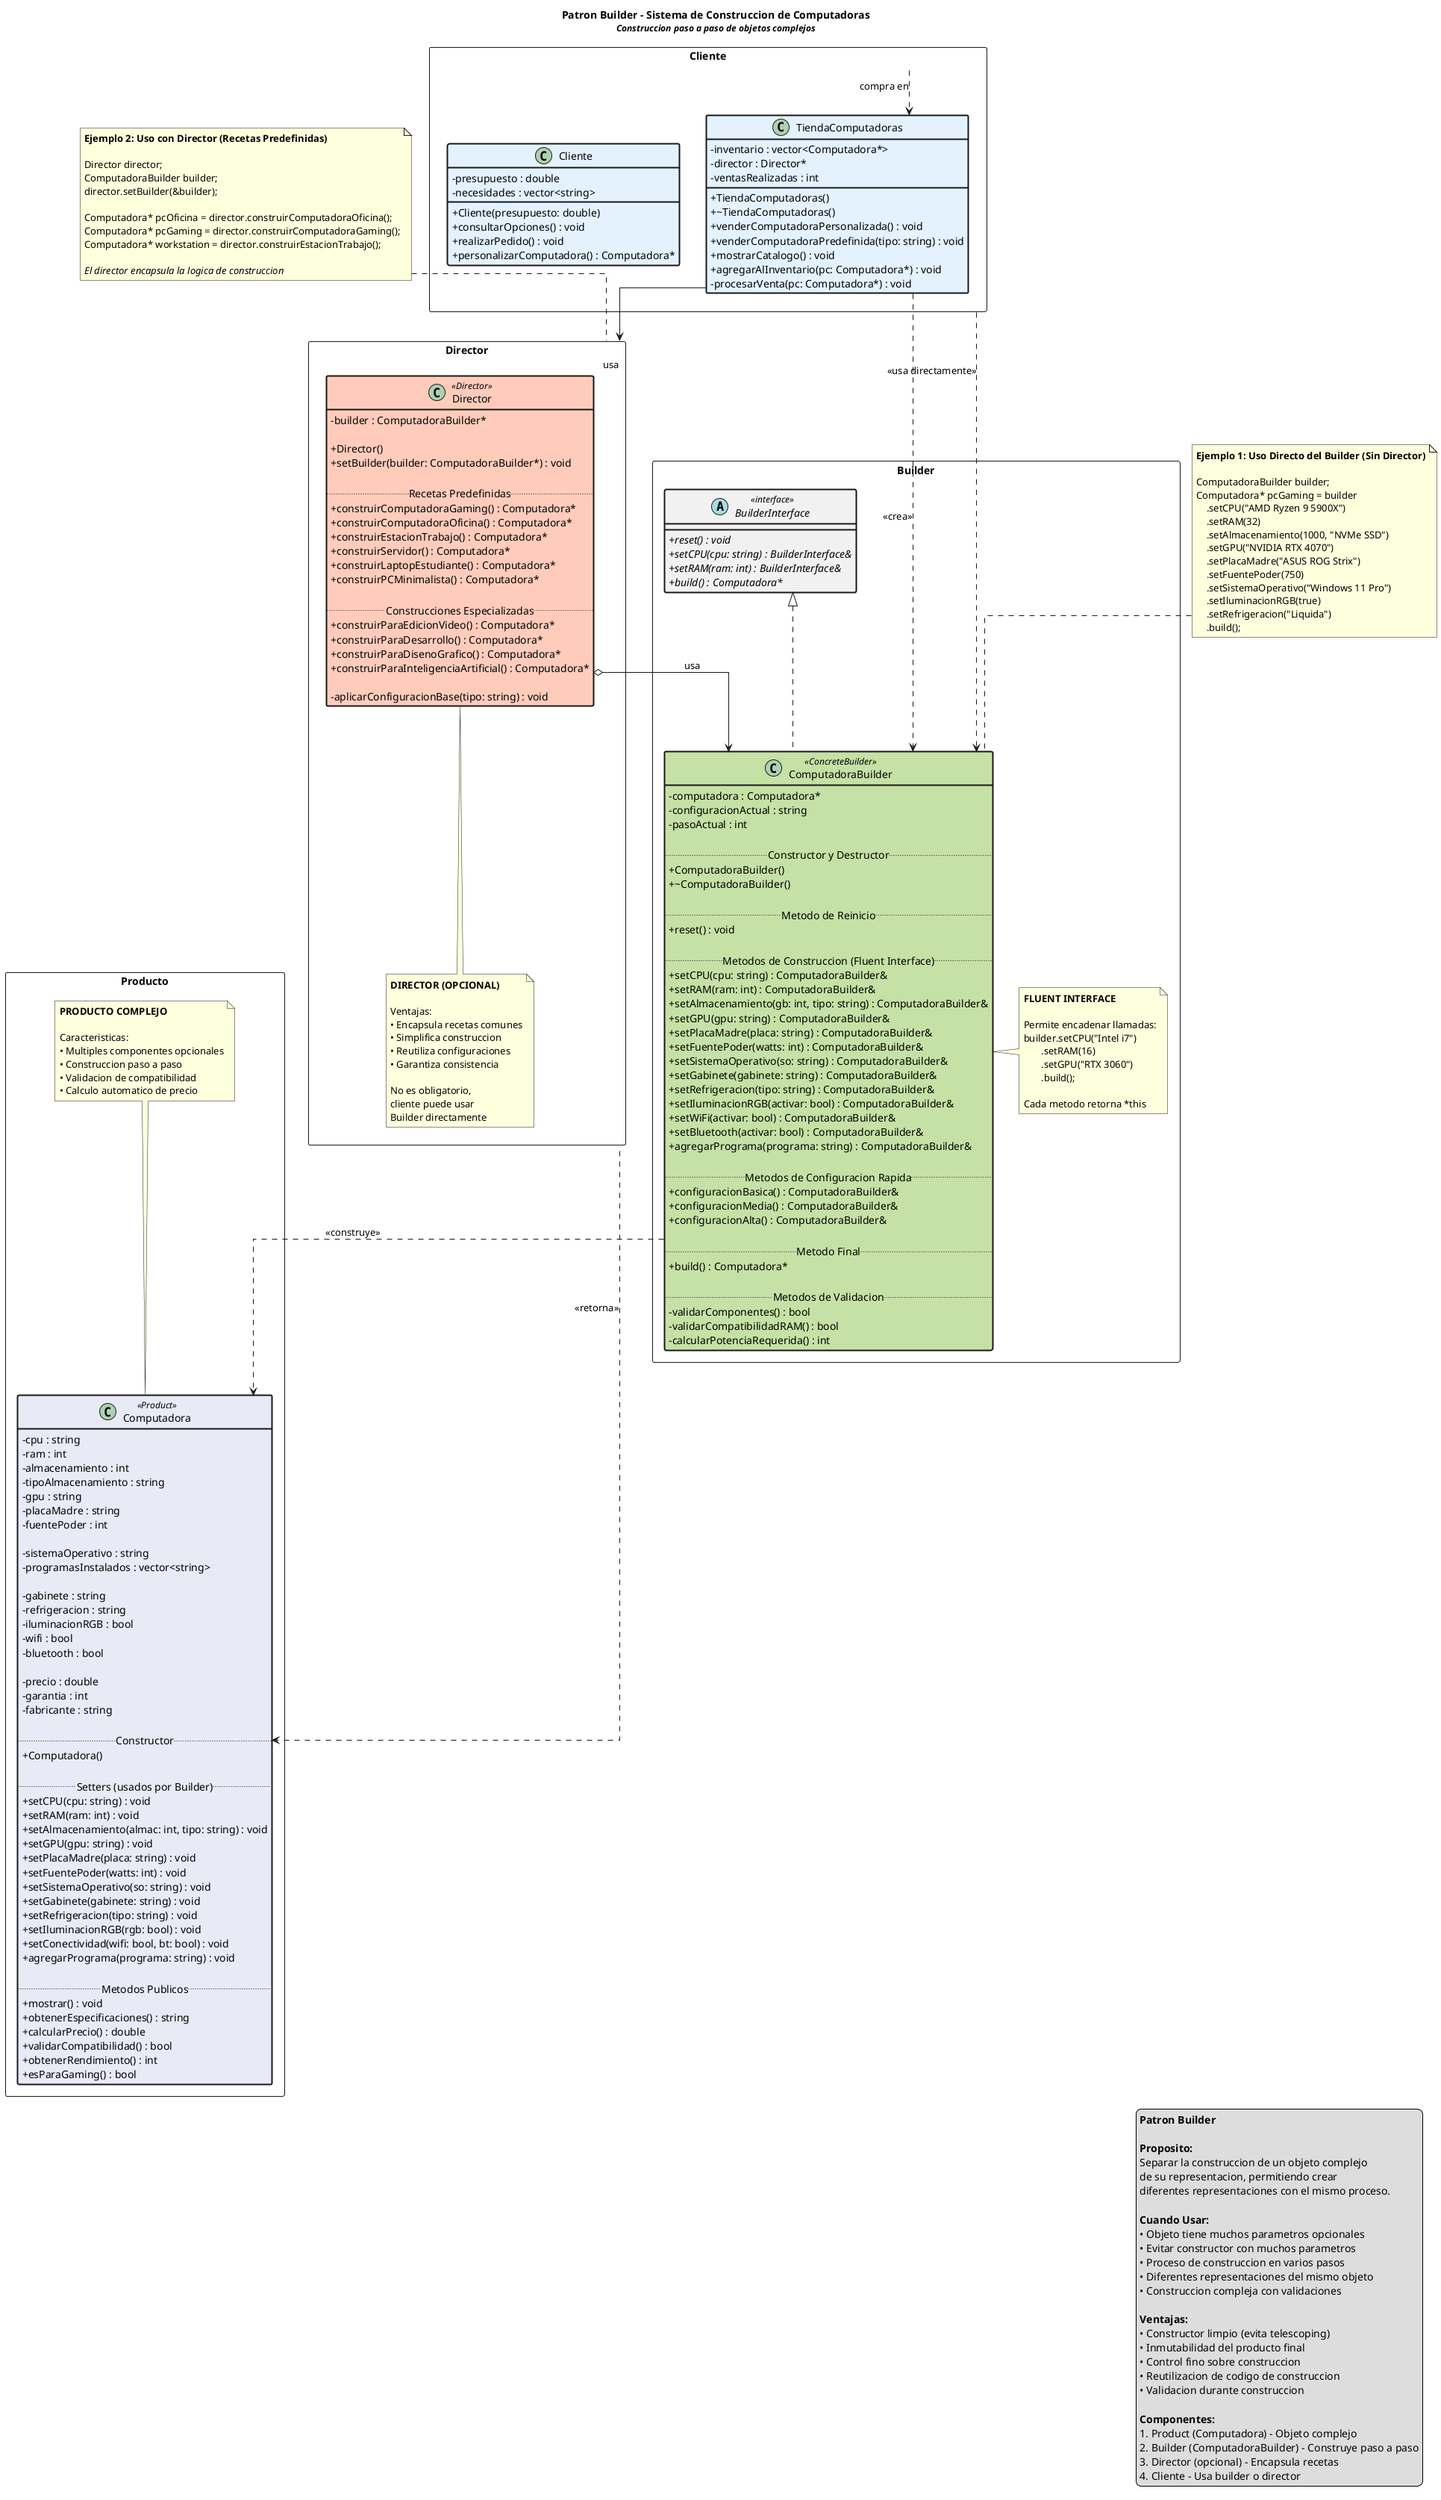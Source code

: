 @startuml builder_uml

!define PRODUCT_COLOR #E8EAF6
!define BUILDER_COLOR #C5E1A5
!define DIRECTOR_COLOR #FFCCBC
!define CLIENT_COLOR #E3F2FD

skinparam classAttributeIconSize 0
skinparam shadowing false
skinparam classBorderThickness 2
skinparam linetype ortho

title Patron Builder - Sistema de Construccion de Computadoras\n<size:12><i>Construccion paso a paso de objetos complejos</i></size>

package "Producto" <<Rectangle>> {
    
    class Computadora <<Product>> PRODUCT_COLOR {
        ' Componentes de Hardware
        - cpu : string
        - ram : int
        - almacenamiento : int
        - tipoAlmacenamiento : string
        - gpu : string
        - placaMadre : string
        - fuentePoder : int
        
        ' Componentes de Software
        - sistemaOperativo : string
        - programasInstalados : vector<string>
        
        ' Caracteristicas adicionales
        - gabinete : string
        - refrigeracion : string
        - iluminacionRGB : bool
        - wifi : bool
        - bluetooth : bool
        
        ' Informacion del sistema
        - precio : double
        - garantia : int
        - fabricante : string
        
        .. Constructor ..
        + Computadora()
        
        .. Setters (usados por Builder) ..
        + setCPU(cpu: string) : void
        + setRAM(ram: int) : void
        + setAlmacenamiento(almac: int, tipo: string) : void
        + setGPU(gpu: string) : void
        + setPlacaMadre(placa: string) : void
        + setFuentePoder(watts: int) : void
        + setSistemaOperativo(so: string) : void
        + setGabinete(gabinete: string) : void
        + setRefrigeracion(tipo: string) : void
        + setIluminacionRGB(rgb: bool) : void
        + setConectividad(wifi: bool, bt: bool) : void
        + agregarPrograma(programa: string) : void
        
        .. Metodos Publicos ..
        + mostrar() : void
        + obtenerEspecificaciones() : string
        + calcularPrecio() : double
        + validarCompatibilidad() : bool
        + obtenerRendimiento() : int
        + esParaGaming() : bool
    }
    
    note top of Computadora
        <b>PRODUCTO COMPLEJO</b>
        
        Caracteristicas:
        • Multiples componentes opcionales
        • Construccion paso a paso
        • Validacion de compatibilidad
        • Calculo automatico de precio
    end note
}

package "Builder" <<Rectangle>> {
    
    abstract class BuilderInterface <<interface>> {
        {abstract} + reset() : void
        {abstract} + setCPU(cpu: string) : BuilderInterface&
        {abstract} + setRAM(ram: int) : BuilderInterface&
        {abstract} + build() : Computadora*
    }
    
    class ComputadoraBuilder <<ConcreteBuilder>> BUILDER_COLOR {
        - computadora : Computadora*
        - configuracionActual : string
        - pasoActual : int
        
        .. Constructor y Destructor ..
        + ComputadoraBuilder()
        + ~ComputadoraBuilder()
        
        .. Metodo de Reinicio ..
        + reset() : void
        
        .. Metodos de Construccion (Fluent Interface) ..
        + setCPU(cpu: string) : ComputadoraBuilder&
        + setRAM(ram: int) : ComputadoraBuilder&
        + setAlmacenamiento(gb: int, tipo: string) : ComputadoraBuilder&
        + setGPU(gpu: string) : ComputadoraBuilder&
        + setPlacaMadre(placa: string) : ComputadoraBuilder&
        + setFuentePoder(watts: int) : ComputadoraBuilder&
        + setSistemaOperativo(so: string) : ComputadoraBuilder&
        + setGabinete(gabinete: string) : ComputadoraBuilder&
        + setRefrigeracion(tipo: string) : ComputadoraBuilder&
        + setIluminacionRGB(activar: bool) : ComputadoraBuilder&
        + setWiFi(activar: bool) : ComputadoraBuilder&
        + setBluetooth(activar: bool) : ComputadoraBuilder&
        + agregarPrograma(programa: string) : ComputadoraBuilder&
        
        .. Metodos de Configuracion Rapida ..
        + configuracionBasica() : ComputadoraBuilder&
        + configuracionMedia() : ComputadoraBuilder&
        + configuracionAlta() : ComputadoraBuilder&
        
        .. Metodo Final ..
        + build() : Computadora*
        
        .. Metodos de Validacion ..
        - validarComponentes() : bool
        - validarCompatibilidadRAM() : bool
        - calcularPotenciaRequerida() : int
    }
    
    BuilderInterface <|.. ComputadoraBuilder
    
    note right of ComputadoraBuilder
        <b>FLUENT INTERFACE</b>
        
        Permite encadenar llamadas:
        builder.setCPU("Intel i7")
               .setRAM(16)
               .setGPU("RTX 3060")
               .build();
        
        Cada metodo retorna *this
    end note
}

package "Director" <<Rectangle>> {
    
    class Director <<Director>> DIRECTOR_COLOR {
        - builder : ComputadoraBuilder*
        
        + Director()
        + setBuilder(builder: ComputadoraBuilder*) : void
        
        .. Recetas Predefinidas ..
        + construirComputadoraGaming() : Computadora*
        + construirComputadoraOficina() : Computadora*
        + construirEstacionTrabajo() : Computadora*
        + construirServidor() : Computadora*
        + construirLaptopEstudiante() : Computadora*
        + construirPCMinimalista() : Computadora*
        
        .. Construcciones Especializadas ..
        + construirParaEdicionVideo() : Computadora*
        + construirParaDesarrollo() : Computadora*
        + construirParaDisenoGrafico() : Computadora*
        + construirParaInteligenciaArtificial() : Computadora*
        
        - aplicarConfiguracionBase(tipo: string) : void
    }
    
    Director o--> ComputadoraBuilder : usa
    
    note bottom of Director
        <b>DIRECTOR (OPCIONAL)</b>
        
        Ventajas:
        • Encapsula recetas comunes
        • Simplifica construccion
        • Reutiliza configuraciones
        • Garantiza consistencia
        
        No es obligatorio,
        cliente puede usar
        Builder directamente
    end note
}

package "Cliente" <<Rectangle>> {
    
    class TiendaComputadoras CLIENT_COLOR {
        - inventario : vector<Computadora*>
        - director : Director*
        - ventasRealizadas : int
        
        + TiendaComputadoras()
        + ~TiendaComputadoras()
        + venderComputadoraPersonalizada() : void
        + venderComputadoraPredefinida(tipo: string) : void
        + mostrarCatalogo() : void
        + agregarAlInventario(pc: Computadora*) : void
        - procesarVenta(pc: Computadora*) : void
    }
    
    class Cliente CLIENT_COLOR {
        - presupuesto : double
        - necesidades : vector<string>
        
        + Cliente(presupuesto: double)
        + consultarOpciones() : void
        + realizarPedido() : void
        + personalizarComputadora() : Computadora*
    }
}

' Relaciones principales
ComputadoraBuilder ..> Computadora : <<construye>>
Director ..> Computadora : <<retorna>>
TiendaComputadoras --> Director : usa
TiendaComputadoras ..> ComputadoraBuilder : <<crea>>
Cliente ..> ComputadoraBuilder : <<usa directamente>>
Cliente ..> TiendaComputadoras : compra en

note as N1
    <b>Ejemplo 1: Uso Directo del Builder (Sin Director)</b>
    
    ComputadoraBuilder builder;
    Computadora* pcGaming = builder
        .setCPU("AMD Ryzen 9 5900X")
        .setRAM(32)
        .setAlmacenamiento(1000, "NVMe SSD")
        .setGPU("NVIDIA RTX 4070")
        .setPlacaMadre("ASUS ROG Strix")
        .setFuentePoder(750)
        .setSistemaOperativo("Windows 11 Pro")
        .setIluminacionRGB(true)
        .setRefrigeracion("Liquida")
        .build();
end note

note as N2
    <b>Ejemplo 2: Uso con Director (Recetas Predefinidas)</b>
    
    Director director;
    ComputadoraBuilder builder;
    director.setBuilder(&builder);
    
    Computadora* pcOficina = director.construirComputadoraOficina();
    Computadora* pcGaming = director.construirComputadoraGaming();
    Computadora* workstation = director.construirEstacionTrabajo();
    
    <i>El director encapsula la logica de construccion</i>
end note

N1 .. ComputadoraBuilder
N2 .. Director

legend right
    <b>Patron Builder</b>
    
    <b>Proposito:</b>
    Separar la construccion de un objeto complejo
    de su representacion, permitiendo crear
    diferentes representaciones con el mismo proceso.
    
    <b>Cuando Usar:</b>
    • Objeto tiene muchos parametros opcionales
    • Evitar constructor con muchos parametros
    • Proceso de construccion en varios pasos
    • Diferentes representaciones del mismo objeto
    • Construccion compleja con validaciones
    
    <b>Ventajas:</b>
    • Constructor limpio (evita telescoping)
    • Inmutabilidad del producto final
    • Control fino sobre construccion
    • Reutilizacion de codigo de construccion
    • Validacion durante construccion
    
    <b>Componentes:</b>
    1. Product (Computadora) - Objeto complejo
    2. Builder (ComputadoraBuilder) - Construye paso a paso
    3. Director (opcional) - Encapsula recetas
    4. Cliente - Usa builder o director
endlegend

@enduml
